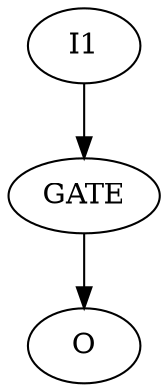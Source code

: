 
digraph test {

I1 [LABEL = "INPUT"];

GATE [LABEL = "NOT"];

O [LABEL = "OUTPUT"];

I1 -> GATE -> O;

}
